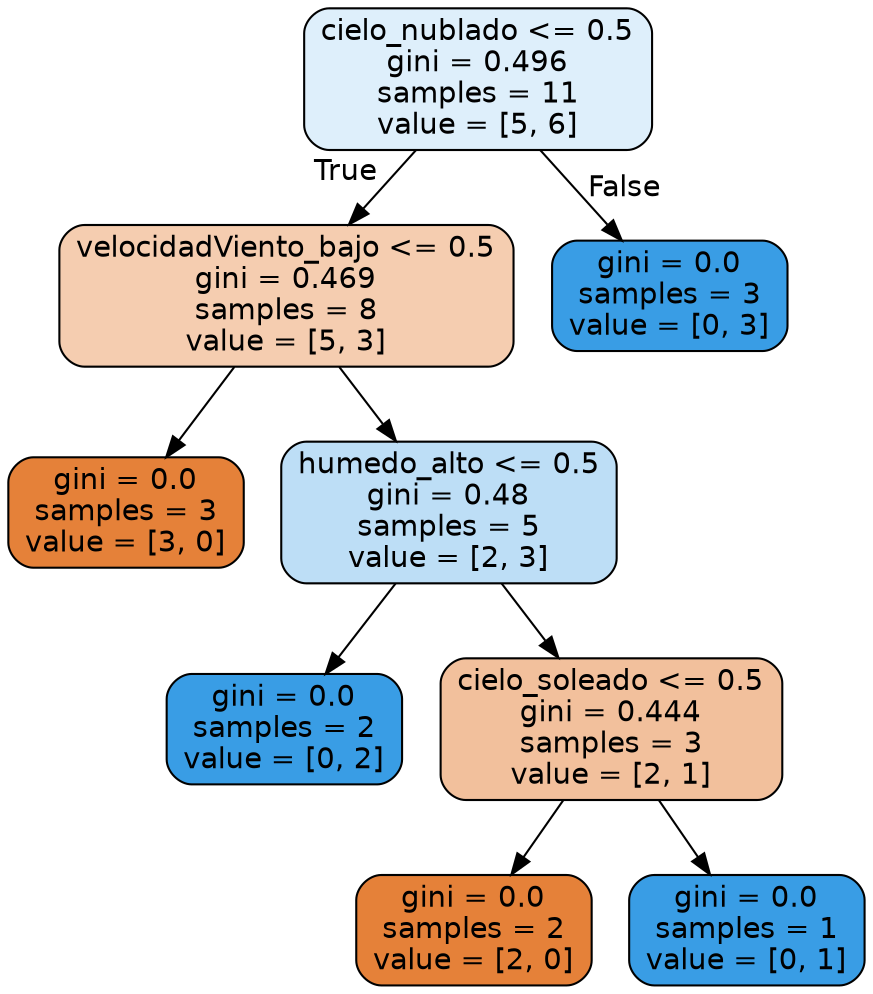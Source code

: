 digraph Tree {
node [shape=box, style="filled, rounded", color="black", fontname=helvetica] ;
edge [fontname=helvetica] ;
0 [label="cielo_nublado <= 0.5\ngini = 0.496\nsamples = 11\nvalue = [5, 6]", fillcolor="#deeffb"] ;
1 [label="velocidadViento_bajo <= 0.5\ngini = 0.469\nsamples = 8\nvalue = [5, 3]", fillcolor="#f5cdb0"] ;
0 -> 1 [labeldistance=2.5, labelangle=45, headlabel="True"] ;
2 [label="gini = 0.0\nsamples = 3\nvalue = [3, 0]", fillcolor="#e58139"] ;
1 -> 2 ;
3 [label="humedo_alto <= 0.5\ngini = 0.48\nsamples = 5\nvalue = [2, 3]", fillcolor="#bddef6"] ;
1 -> 3 ;
4 [label="gini = 0.0\nsamples = 2\nvalue = [0, 2]", fillcolor="#399de5"] ;
3 -> 4 ;
5 [label="cielo_soleado <= 0.5\ngini = 0.444\nsamples = 3\nvalue = [2, 1]", fillcolor="#f2c09c"] ;
3 -> 5 ;
6 [label="gini = 0.0\nsamples = 2\nvalue = [2, 0]", fillcolor="#e58139"] ;
5 -> 6 ;
7 [label="gini = 0.0\nsamples = 1\nvalue = [0, 1]", fillcolor="#399de5"] ;
5 -> 7 ;
8 [label="gini = 0.0\nsamples = 3\nvalue = [0, 3]", fillcolor="#399de5"] ;
0 -> 8 [labeldistance=2.5, labelangle=-45, headlabel="False"] ;
}